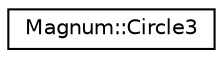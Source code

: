 digraph "圖形化之類別階層"
{
  edge [fontname="Helvetica",fontsize="10",labelfontname="Helvetica",labelfontsize="10"];
  node [fontname="Helvetica",fontsize="10",shape=record];
  rankdir="LR";
  Node1 [label="Magnum::Circle3",height=0.2,width=0.4,color="black", fillcolor="white", style="filled",URL="$class_magnum_1_1_circle3.html"];
}

